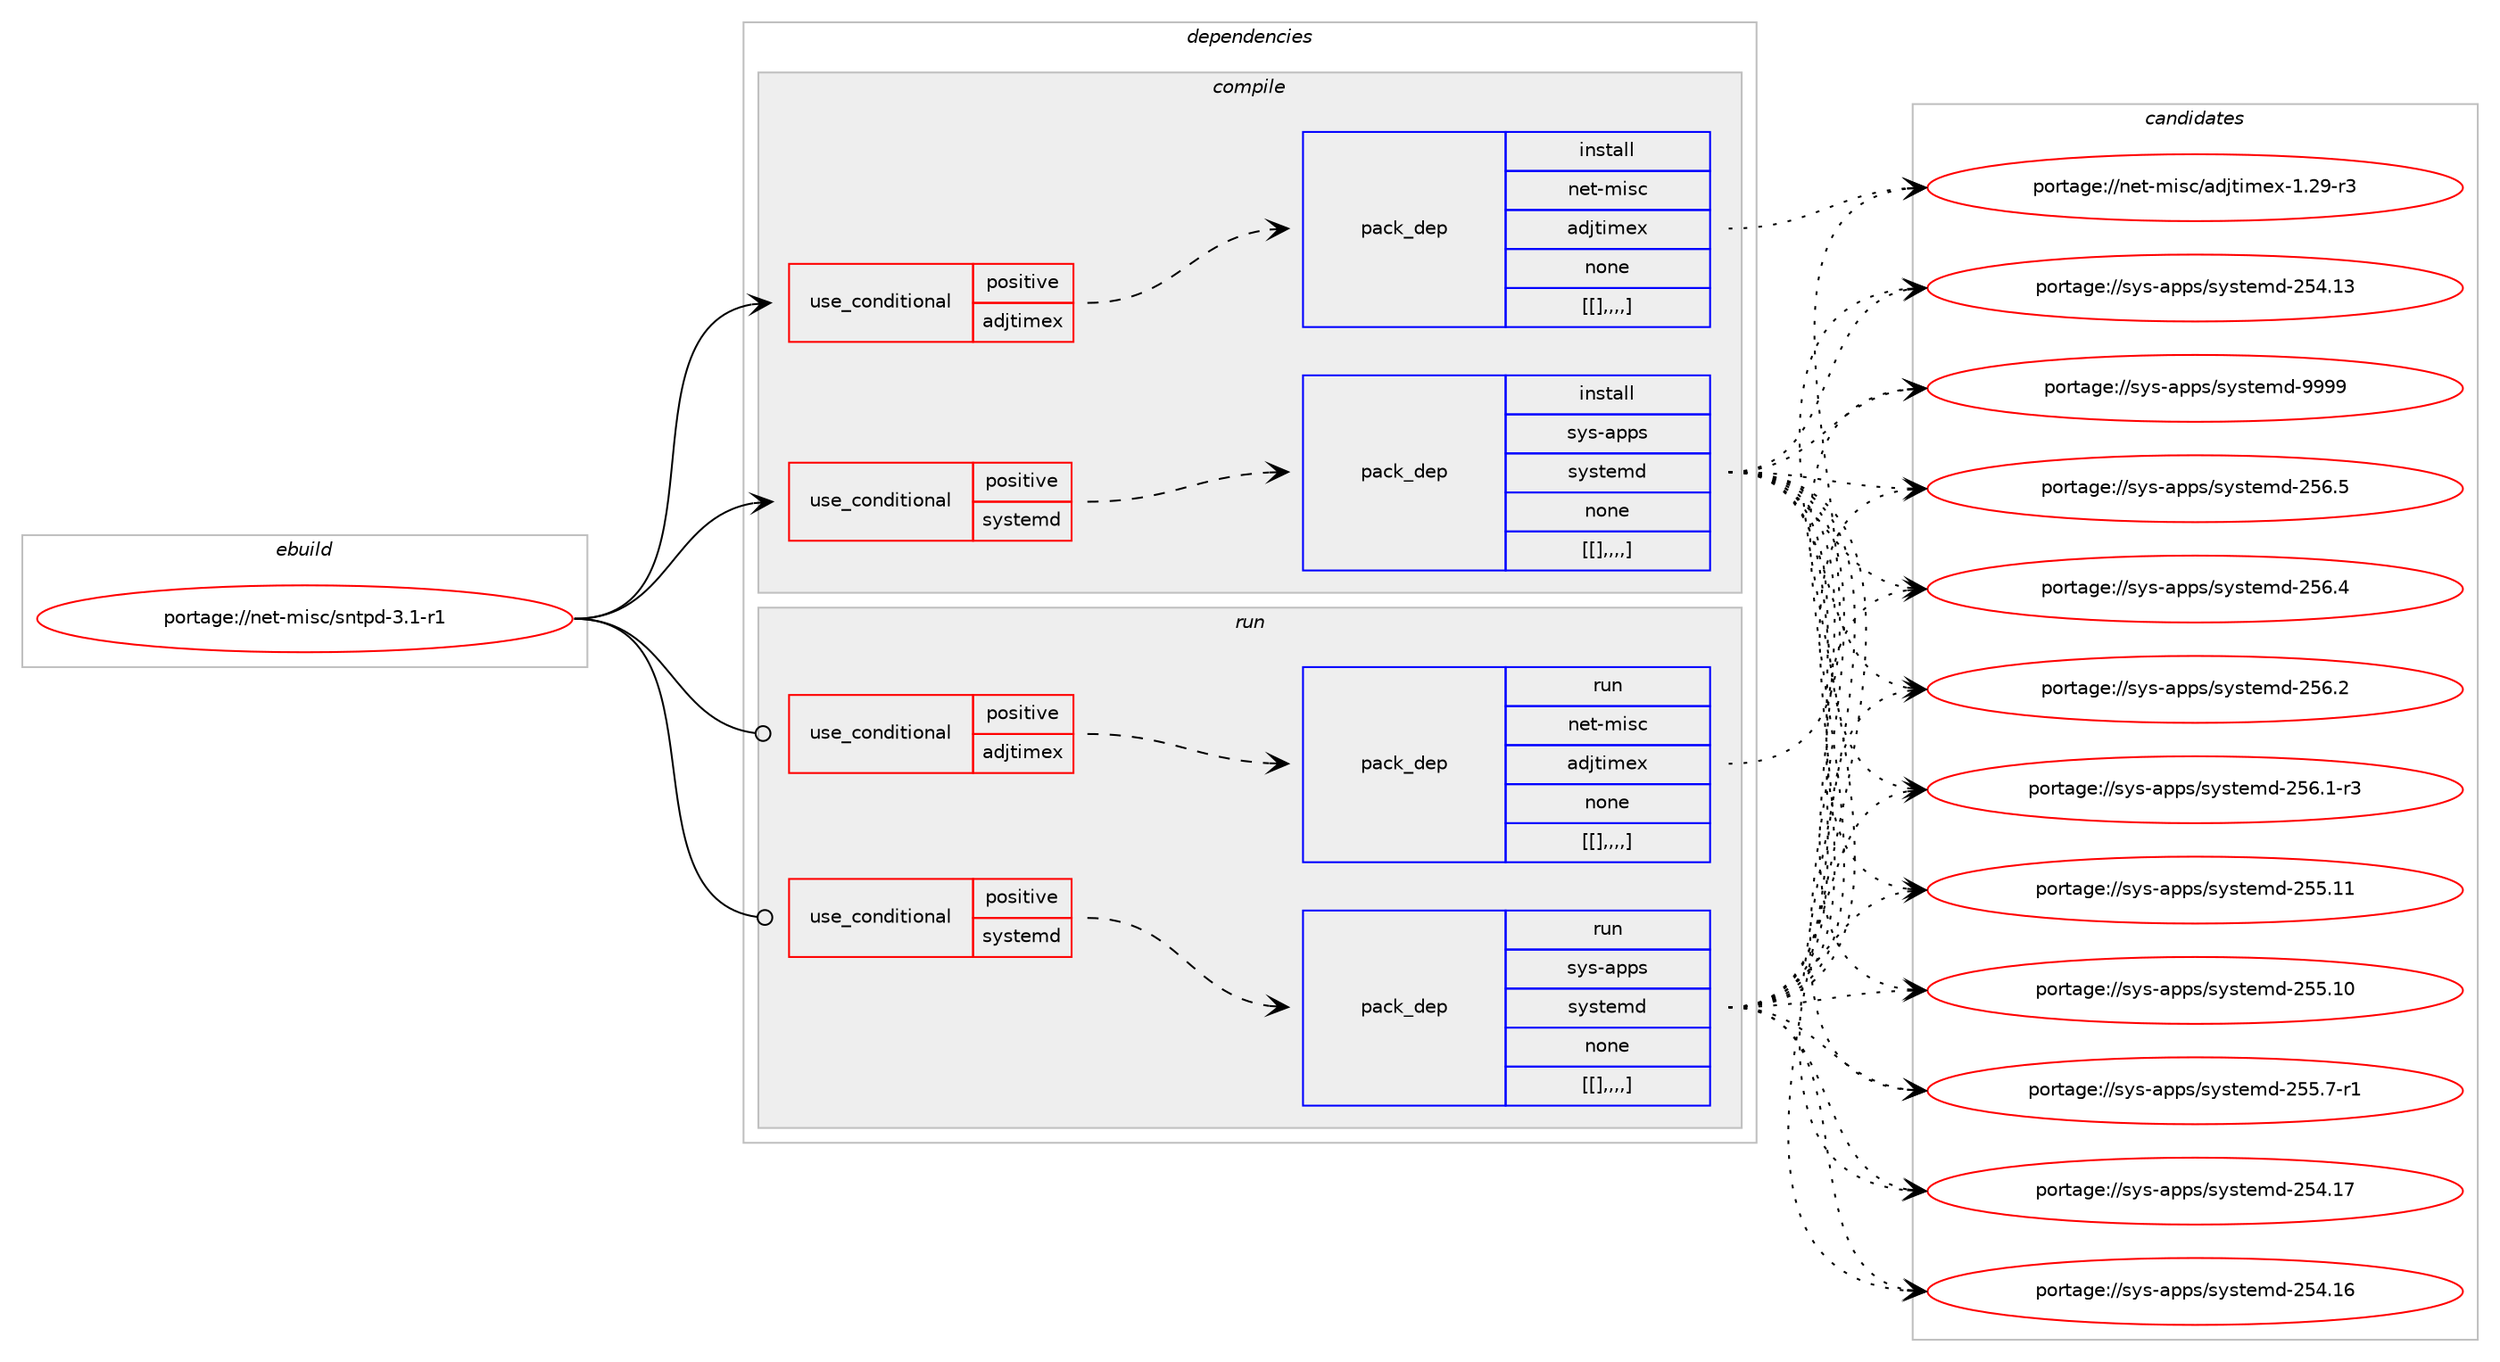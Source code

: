 digraph prolog {

# *************
# Graph options
# *************

newrank=true;
concentrate=true;
compound=true;
graph [rankdir=LR,fontname=Helvetica,fontsize=10,ranksep=1.5];#, ranksep=2.5, nodesep=0.2];
edge  [arrowhead=vee];
node  [fontname=Helvetica,fontsize=10];

# **********
# The ebuild
# **********

subgraph cluster_leftcol {
color=gray;
label=<<i>ebuild</i>>;
id [label="portage://net-misc/sntpd-3.1-r1", color=red, width=4, href="../net-misc/sntpd-3.1-r1.svg"];
}

# ****************
# The dependencies
# ****************

subgraph cluster_midcol {
color=gray;
label=<<i>dependencies</i>>;
subgraph cluster_compile {
fillcolor="#eeeeee";
style=filled;
label=<<i>compile</i>>;
subgraph cond102958 {
dependency392351 [label=<<TABLE BORDER="0" CELLBORDER="1" CELLSPACING="0" CELLPADDING="4"><TR><TD ROWSPAN="3" CELLPADDING="10">use_conditional</TD></TR><TR><TD>positive</TD></TR><TR><TD>adjtimex</TD></TR></TABLE>>, shape=none, color=red];
subgraph pack286533 {
dependency392352 [label=<<TABLE BORDER="0" CELLBORDER="1" CELLSPACING="0" CELLPADDING="4" WIDTH="220"><TR><TD ROWSPAN="6" CELLPADDING="30">pack_dep</TD></TR><TR><TD WIDTH="110">install</TD></TR><TR><TD>net-misc</TD></TR><TR><TD>adjtimex</TD></TR><TR><TD>none</TD></TR><TR><TD>[[],,,,]</TD></TR></TABLE>>, shape=none, color=blue];
}
dependency392351:e -> dependency392352:w [weight=20,style="dashed",arrowhead="vee"];
}
id:e -> dependency392351:w [weight=20,style="solid",arrowhead="vee"];
subgraph cond102959 {
dependency392353 [label=<<TABLE BORDER="0" CELLBORDER="1" CELLSPACING="0" CELLPADDING="4"><TR><TD ROWSPAN="3" CELLPADDING="10">use_conditional</TD></TR><TR><TD>positive</TD></TR><TR><TD>systemd</TD></TR></TABLE>>, shape=none, color=red];
subgraph pack286534 {
dependency392354 [label=<<TABLE BORDER="0" CELLBORDER="1" CELLSPACING="0" CELLPADDING="4" WIDTH="220"><TR><TD ROWSPAN="6" CELLPADDING="30">pack_dep</TD></TR><TR><TD WIDTH="110">install</TD></TR><TR><TD>sys-apps</TD></TR><TR><TD>systemd</TD></TR><TR><TD>none</TD></TR><TR><TD>[[],,,,]</TD></TR></TABLE>>, shape=none, color=blue];
}
dependency392353:e -> dependency392354:w [weight=20,style="dashed",arrowhead="vee"];
}
id:e -> dependency392353:w [weight=20,style="solid",arrowhead="vee"];
}
subgraph cluster_compileandrun {
fillcolor="#eeeeee";
style=filled;
label=<<i>compile and run</i>>;
}
subgraph cluster_run {
fillcolor="#eeeeee";
style=filled;
label=<<i>run</i>>;
subgraph cond102960 {
dependency392355 [label=<<TABLE BORDER="0" CELLBORDER="1" CELLSPACING="0" CELLPADDING="4"><TR><TD ROWSPAN="3" CELLPADDING="10">use_conditional</TD></TR><TR><TD>positive</TD></TR><TR><TD>adjtimex</TD></TR></TABLE>>, shape=none, color=red];
subgraph pack286535 {
dependency392356 [label=<<TABLE BORDER="0" CELLBORDER="1" CELLSPACING="0" CELLPADDING="4" WIDTH="220"><TR><TD ROWSPAN="6" CELLPADDING="30">pack_dep</TD></TR><TR><TD WIDTH="110">run</TD></TR><TR><TD>net-misc</TD></TR><TR><TD>adjtimex</TD></TR><TR><TD>none</TD></TR><TR><TD>[[],,,,]</TD></TR></TABLE>>, shape=none, color=blue];
}
dependency392355:e -> dependency392356:w [weight=20,style="dashed",arrowhead="vee"];
}
id:e -> dependency392355:w [weight=20,style="solid",arrowhead="odot"];
subgraph cond102961 {
dependency392357 [label=<<TABLE BORDER="0" CELLBORDER="1" CELLSPACING="0" CELLPADDING="4"><TR><TD ROWSPAN="3" CELLPADDING="10">use_conditional</TD></TR><TR><TD>positive</TD></TR><TR><TD>systemd</TD></TR></TABLE>>, shape=none, color=red];
subgraph pack286536 {
dependency392358 [label=<<TABLE BORDER="0" CELLBORDER="1" CELLSPACING="0" CELLPADDING="4" WIDTH="220"><TR><TD ROWSPAN="6" CELLPADDING="30">pack_dep</TD></TR><TR><TD WIDTH="110">run</TD></TR><TR><TD>sys-apps</TD></TR><TR><TD>systemd</TD></TR><TR><TD>none</TD></TR><TR><TD>[[],,,,]</TD></TR></TABLE>>, shape=none, color=blue];
}
dependency392357:e -> dependency392358:w [weight=20,style="dashed",arrowhead="vee"];
}
id:e -> dependency392357:w [weight=20,style="solid",arrowhead="odot"];
}
}

# **************
# The candidates
# **************

subgraph cluster_choices {
rank=same;
color=gray;
label=<<i>candidates</i>>;

subgraph choice286533 {
color=black;
nodesep=1;
choice1101011164510910511599479710010611610510910112045494650574511451 [label="portage://net-misc/adjtimex-1.29-r3", color=red, width=4,href="../net-misc/adjtimex-1.29-r3.svg"];
dependency392352:e -> choice1101011164510910511599479710010611610510910112045494650574511451:w [style=dotted,weight="100"];
}
subgraph choice286534 {
color=black;
nodesep=1;
choice1151211154597112112115471151211151161011091004557575757 [label="portage://sys-apps/systemd-9999", color=red, width=4,href="../sys-apps/systemd-9999.svg"];
choice115121115459711211211547115121115116101109100455053544653 [label="portage://sys-apps/systemd-256.5", color=red, width=4,href="../sys-apps/systemd-256.5.svg"];
choice115121115459711211211547115121115116101109100455053544652 [label="portage://sys-apps/systemd-256.4", color=red, width=4,href="../sys-apps/systemd-256.4.svg"];
choice115121115459711211211547115121115116101109100455053544650 [label="portage://sys-apps/systemd-256.2", color=red, width=4,href="../sys-apps/systemd-256.2.svg"];
choice1151211154597112112115471151211151161011091004550535446494511451 [label="portage://sys-apps/systemd-256.1-r3", color=red, width=4,href="../sys-apps/systemd-256.1-r3.svg"];
choice11512111545971121121154711512111511610110910045505353464949 [label="portage://sys-apps/systemd-255.11", color=red, width=4,href="../sys-apps/systemd-255.11.svg"];
choice11512111545971121121154711512111511610110910045505353464948 [label="portage://sys-apps/systemd-255.10", color=red, width=4,href="../sys-apps/systemd-255.10.svg"];
choice1151211154597112112115471151211151161011091004550535346554511449 [label="portage://sys-apps/systemd-255.7-r1", color=red, width=4,href="../sys-apps/systemd-255.7-r1.svg"];
choice11512111545971121121154711512111511610110910045505352464955 [label="portage://sys-apps/systemd-254.17", color=red, width=4,href="../sys-apps/systemd-254.17.svg"];
choice11512111545971121121154711512111511610110910045505352464954 [label="portage://sys-apps/systemd-254.16", color=red, width=4,href="../sys-apps/systemd-254.16.svg"];
choice11512111545971121121154711512111511610110910045505352464951 [label="portage://sys-apps/systemd-254.13", color=red, width=4,href="../sys-apps/systemd-254.13.svg"];
dependency392354:e -> choice1151211154597112112115471151211151161011091004557575757:w [style=dotted,weight="100"];
dependency392354:e -> choice115121115459711211211547115121115116101109100455053544653:w [style=dotted,weight="100"];
dependency392354:e -> choice115121115459711211211547115121115116101109100455053544652:w [style=dotted,weight="100"];
dependency392354:e -> choice115121115459711211211547115121115116101109100455053544650:w [style=dotted,weight="100"];
dependency392354:e -> choice1151211154597112112115471151211151161011091004550535446494511451:w [style=dotted,weight="100"];
dependency392354:e -> choice11512111545971121121154711512111511610110910045505353464949:w [style=dotted,weight="100"];
dependency392354:e -> choice11512111545971121121154711512111511610110910045505353464948:w [style=dotted,weight="100"];
dependency392354:e -> choice1151211154597112112115471151211151161011091004550535346554511449:w [style=dotted,weight="100"];
dependency392354:e -> choice11512111545971121121154711512111511610110910045505352464955:w [style=dotted,weight="100"];
dependency392354:e -> choice11512111545971121121154711512111511610110910045505352464954:w [style=dotted,weight="100"];
dependency392354:e -> choice11512111545971121121154711512111511610110910045505352464951:w [style=dotted,weight="100"];
}
subgraph choice286535 {
color=black;
nodesep=1;
choice1101011164510910511599479710010611610510910112045494650574511451 [label="portage://net-misc/adjtimex-1.29-r3", color=red, width=4,href="../net-misc/adjtimex-1.29-r3.svg"];
dependency392356:e -> choice1101011164510910511599479710010611610510910112045494650574511451:w [style=dotted,weight="100"];
}
subgraph choice286536 {
color=black;
nodesep=1;
choice1151211154597112112115471151211151161011091004557575757 [label="portage://sys-apps/systemd-9999", color=red, width=4,href="../sys-apps/systemd-9999.svg"];
choice115121115459711211211547115121115116101109100455053544653 [label="portage://sys-apps/systemd-256.5", color=red, width=4,href="../sys-apps/systemd-256.5.svg"];
choice115121115459711211211547115121115116101109100455053544652 [label="portage://sys-apps/systemd-256.4", color=red, width=4,href="../sys-apps/systemd-256.4.svg"];
choice115121115459711211211547115121115116101109100455053544650 [label="portage://sys-apps/systemd-256.2", color=red, width=4,href="../sys-apps/systemd-256.2.svg"];
choice1151211154597112112115471151211151161011091004550535446494511451 [label="portage://sys-apps/systemd-256.1-r3", color=red, width=4,href="../sys-apps/systemd-256.1-r3.svg"];
choice11512111545971121121154711512111511610110910045505353464949 [label="portage://sys-apps/systemd-255.11", color=red, width=4,href="../sys-apps/systemd-255.11.svg"];
choice11512111545971121121154711512111511610110910045505353464948 [label="portage://sys-apps/systemd-255.10", color=red, width=4,href="../sys-apps/systemd-255.10.svg"];
choice1151211154597112112115471151211151161011091004550535346554511449 [label="portage://sys-apps/systemd-255.7-r1", color=red, width=4,href="../sys-apps/systemd-255.7-r1.svg"];
choice11512111545971121121154711512111511610110910045505352464955 [label="portage://sys-apps/systemd-254.17", color=red, width=4,href="../sys-apps/systemd-254.17.svg"];
choice11512111545971121121154711512111511610110910045505352464954 [label="portage://sys-apps/systemd-254.16", color=red, width=4,href="../sys-apps/systemd-254.16.svg"];
choice11512111545971121121154711512111511610110910045505352464951 [label="portage://sys-apps/systemd-254.13", color=red, width=4,href="../sys-apps/systemd-254.13.svg"];
dependency392358:e -> choice1151211154597112112115471151211151161011091004557575757:w [style=dotted,weight="100"];
dependency392358:e -> choice115121115459711211211547115121115116101109100455053544653:w [style=dotted,weight="100"];
dependency392358:e -> choice115121115459711211211547115121115116101109100455053544652:w [style=dotted,weight="100"];
dependency392358:e -> choice115121115459711211211547115121115116101109100455053544650:w [style=dotted,weight="100"];
dependency392358:e -> choice1151211154597112112115471151211151161011091004550535446494511451:w [style=dotted,weight="100"];
dependency392358:e -> choice11512111545971121121154711512111511610110910045505353464949:w [style=dotted,weight="100"];
dependency392358:e -> choice11512111545971121121154711512111511610110910045505353464948:w [style=dotted,weight="100"];
dependency392358:e -> choice1151211154597112112115471151211151161011091004550535346554511449:w [style=dotted,weight="100"];
dependency392358:e -> choice11512111545971121121154711512111511610110910045505352464955:w [style=dotted,weight="100"];
dependency392358:e -> choice11512111545971121121154711512111511610110910045505352464954:w [style=dotted,weight="100"];
dependency392358:e -> choice11512111545971121121154711512111511610110910045505352464951:w [style=dotted,weight="100"];
}
}

}
